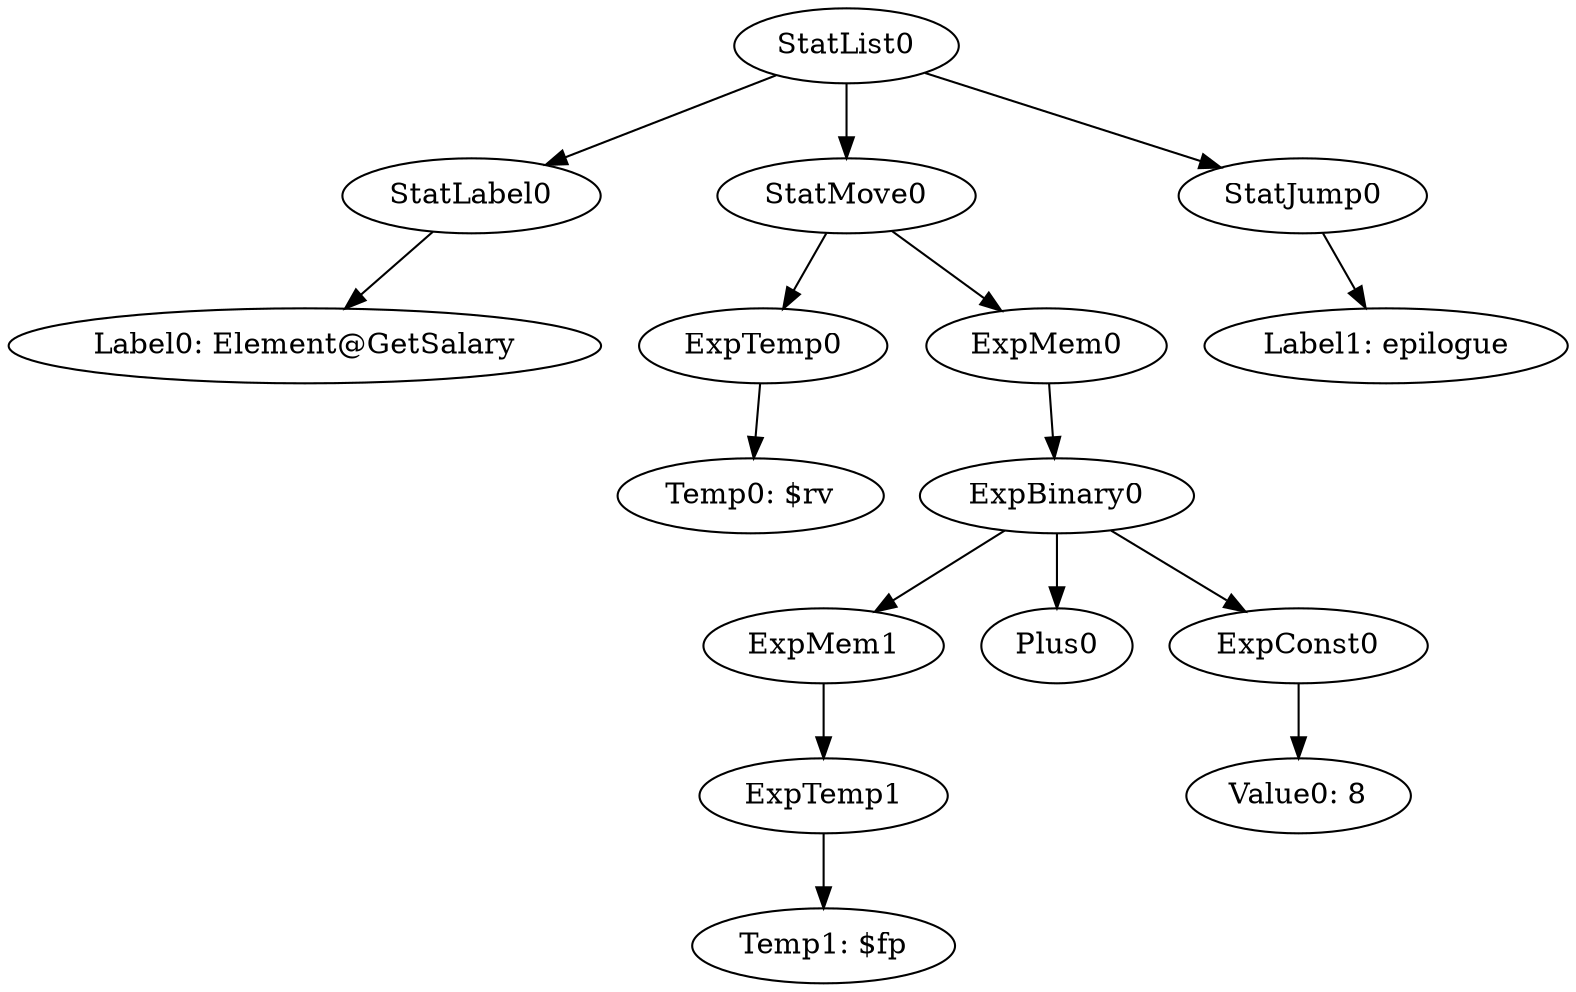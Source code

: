 digraph {
	ordering = out;
	ExpMem0 -> ExpBinary0;
	ExpMem1 -> ExpTemp1;
	ExpTemp1 -> "Temp1: $fp";
	StatJump0 -> "Label1: epilogue";
	ExpConst0 -> "Value0: 8";
	StatLabel0 -> "Label0: Element@GetSalary";
	StatList0 -> StatLabel0;
	StatList0 -> StatMove0;
	StatList0 -> StatJump0;
	ExpTemp0 -> "Temp0: $rv";
	ExpBinary0 -> ExpMem1;
	ExpBinary0 -> Plus0;
	ExpBinary0 -> ExpConst0;
	StatMove0 -> ExpTemp0;
	StatMove0 -> ExpMem0;
}

